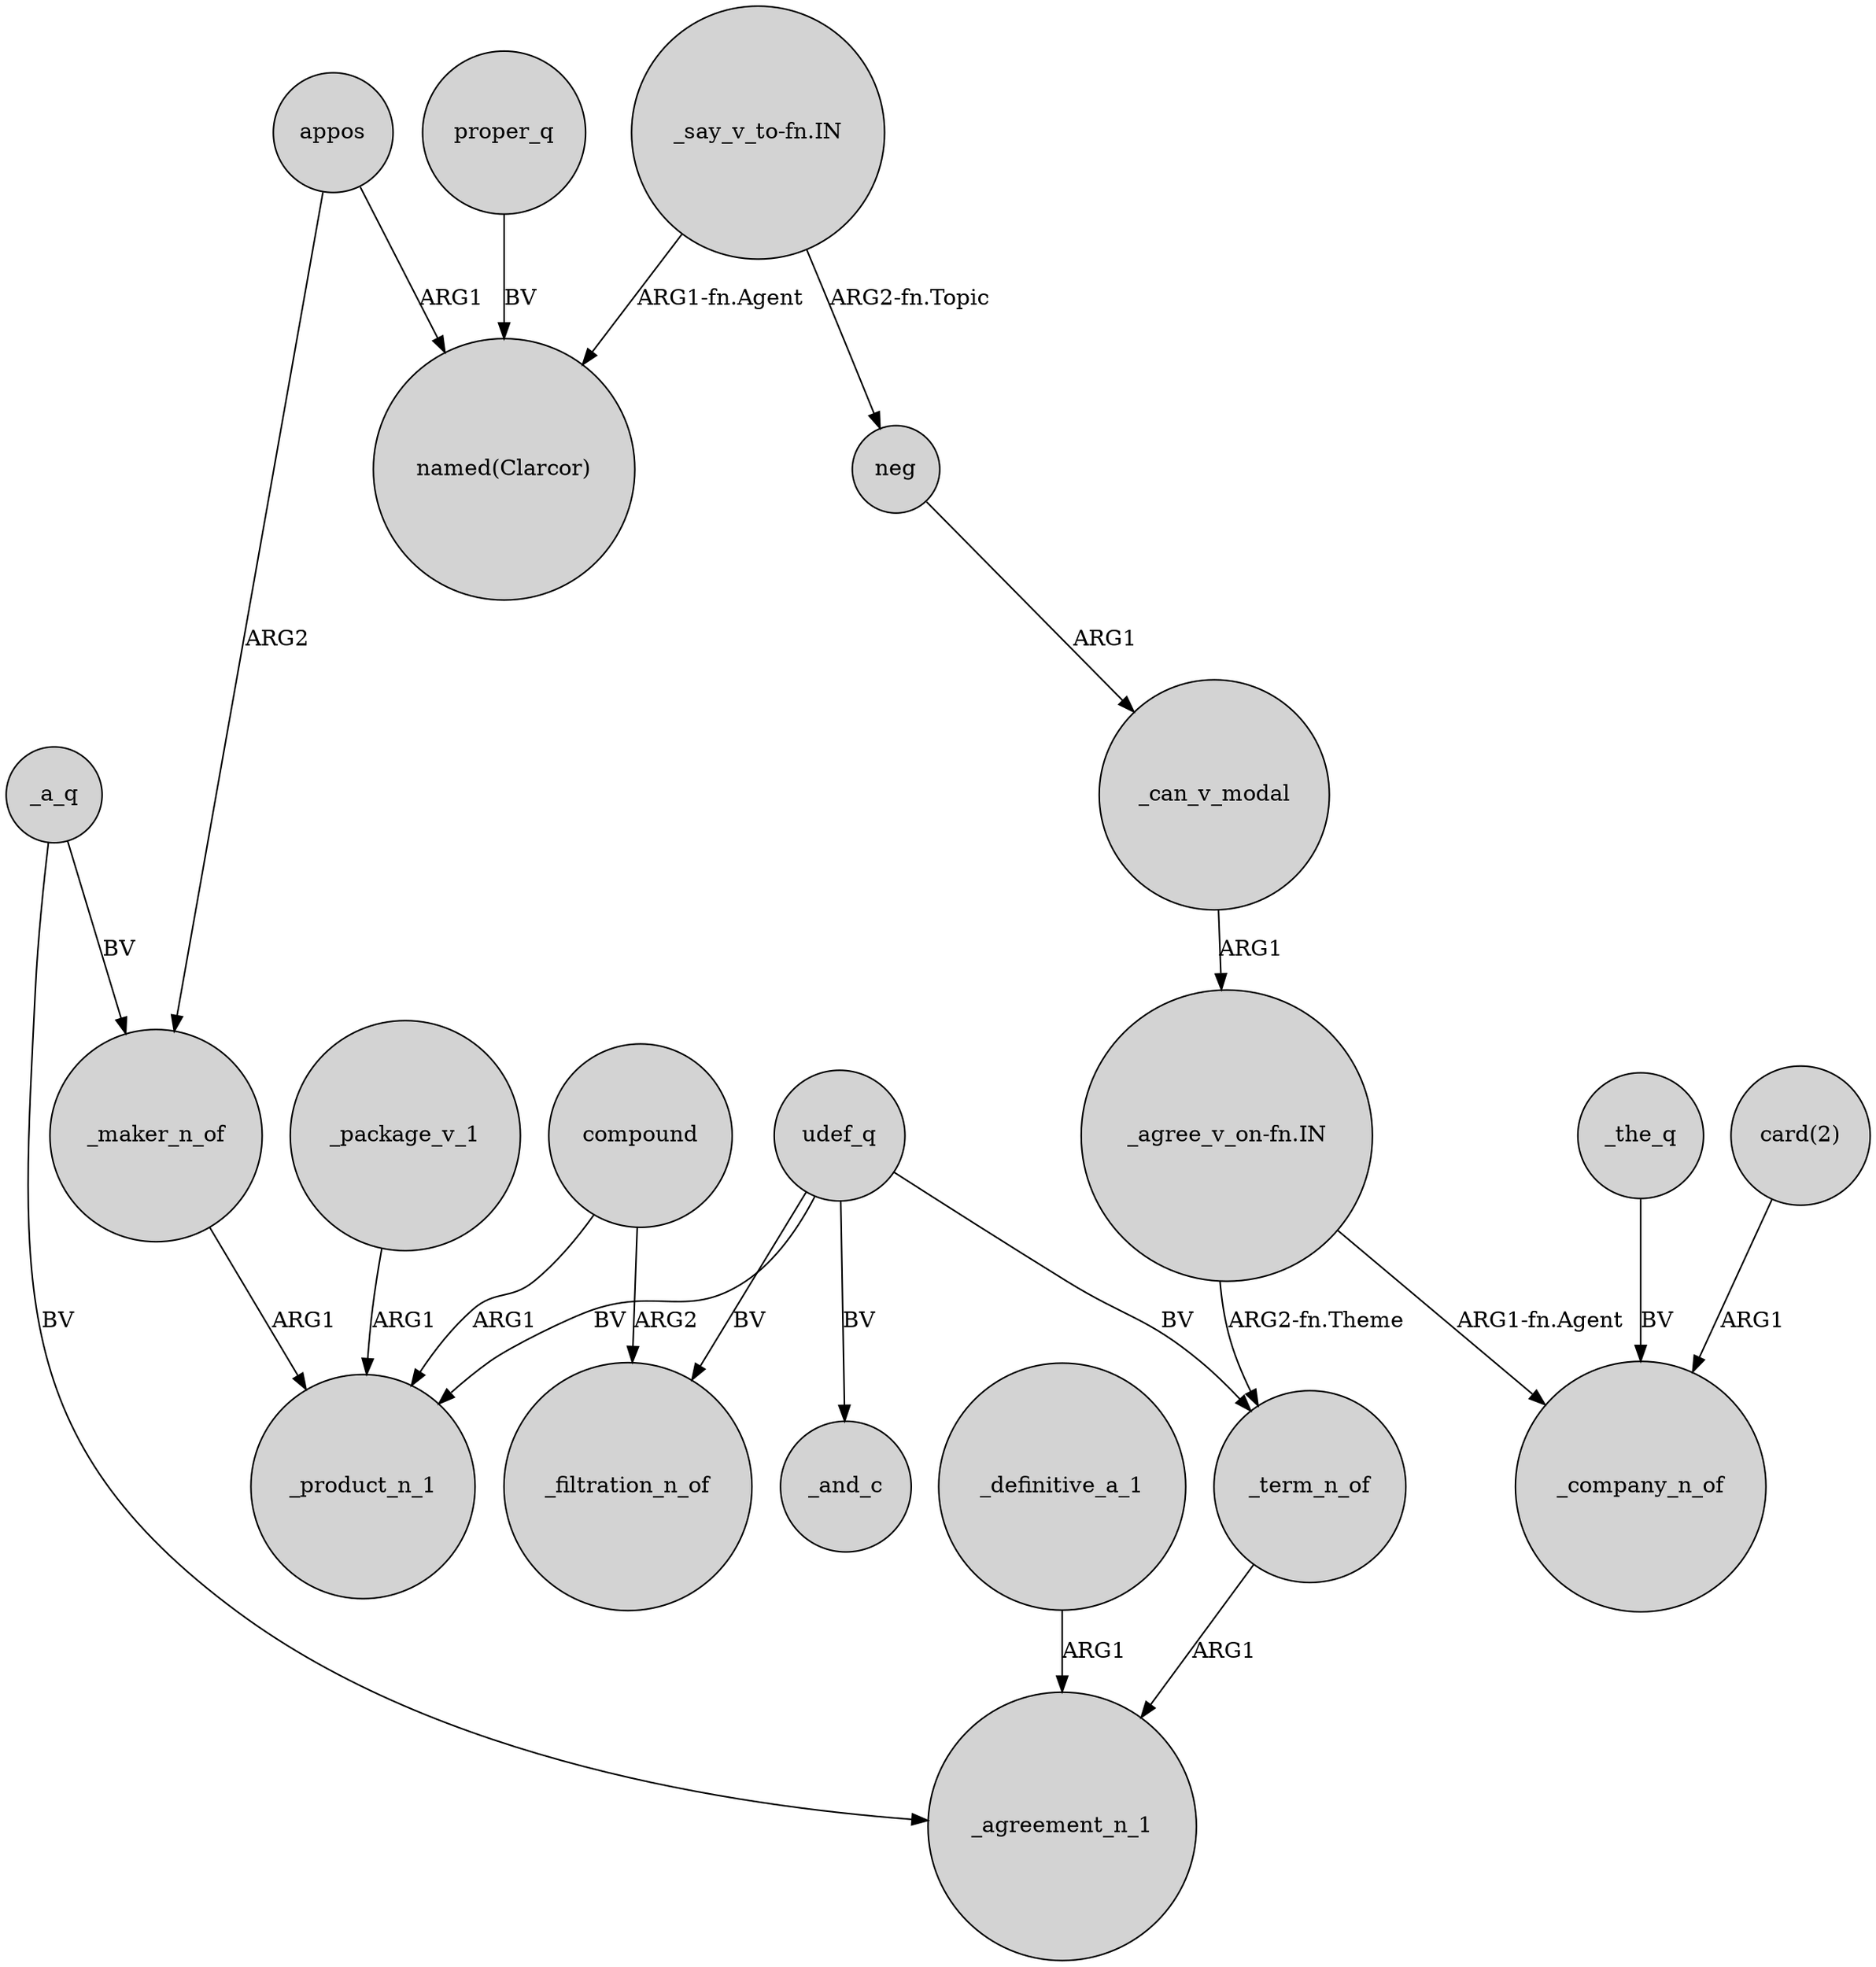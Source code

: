 digraph {
	node [shape=circle style=filled]
	compound -> _product_n_1 [label=ARG1]
	_package_v_1 -> _product_n_1 [label=ARG1]
	"_say_v_to-fn.IN" -> "named(Clarcor)" [label="ARG1-fn.Agent"]
	compound -> _filtration_n_of [label=ARG2]
	_the_q -> _company_n_of [label=BV]
	appos -> _maker_n_of [label=ARG2]
	_can_v_modal -> "_agree_v_on-fn.IN" [label=ARG1]
	proper_q -> "named(Clarcor)" [label=BV]
	appos -> "named(Clarcor)" [label=ARG1]
	_maker_n_of -> _product_n_1 [label=ARG1]
	_a_q -> _agreement_n_1 [label=BV]
	_a_q -> _maker_n_of [label=BV]
	udef_q -> _term_n_of [label=BV]
	"card(2)" -> _company_n_of [label=ARG1]
	"_agree_v_on-fn.IN" -> _company_n_of [label="ARG1-fn.Agent"]
	udef_q -> _product_n_1 [label=BV]
	"_say_v_to-fn.IN" -> neg [label="ARG2-fn.Topic"]
	_term_n_of -> _agreement_n_1 [label=ARG1]
	udef_q -> _and_c [label=BV]
	"_agree_v_on-fn.IN" -> _term_n_of [label="ARG2-fn.Theme"]
	udef_q -> _filtration_n_of [label=BV]
	neg -> _can_v_modal [label=ARG1]
	_definitive_a_1 -> _agreement_n_1 [label=ARG1]
}

